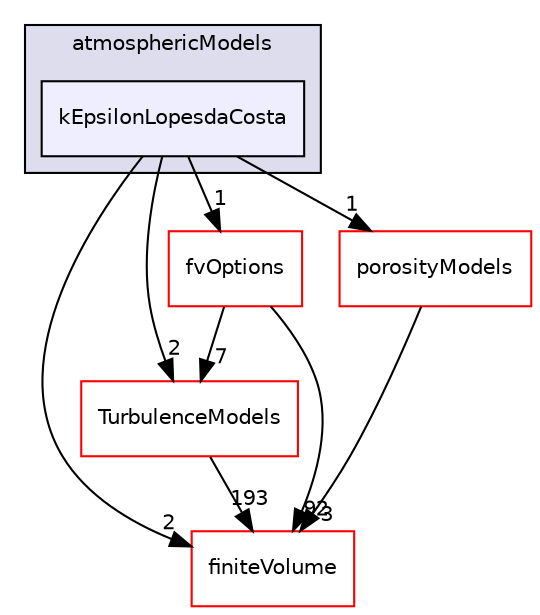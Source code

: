 digraph "src/atmosphericModels/kEpsilonLopesdaCosta" {
  bgcolor=transparent;
  compound=true
  node [ fontsize="10", fontname="Helvetica"];
  edge [ labelfontsize="10", labelfontname="Helvetica"];
  subgraph clusterdir_4a9baf6983ec67b07e9d3659c95a5fa6 {
    graph [ bgcolor="#ddddee", pencolor="black", label="atmosphericModels" fontname="Helvetica", fontsize="10", URL="dir_4a9baf6983ec67b07e9d3659c95a5fa6.html"]
  dir_7876842eb66f6a2256088aae7ce89734 [shape=box, label="kEpsilonLopesdaCosta", style="filled", fillcolor="#eeeeff", pencolor="black", URL="dir_7876842eb66f6a2256088aae7ce89734.html"];
  }
  dir_9bd15774b555cf7259a6fa18f99fe99b [shape=box label="finiteVolume" color="red" URL="dir_9bd15774b555cf7259a6fa18f99fe99b.html"];
  dir_1eda626aeac0f0ad2848c36acaa5d501 [shape=box label="TurbulenceModels" color="red" URL="dir_1eda626aeac0f0ad2848c36acaa5d501.html"];
  dir_73f7fd65ad0b49e2ce5fa7d967f92c63 [shape=box label="porosityModels" color="red" URL="dir_73f7fd65ad0b49e2ce5fa7d967f92c63.html"];
  dir_3feeed9f14097927738cfbd9bcefd859 [shape=box label="fvOptions" color="red" URL="dir_3feeed9f14097927738cfbd9bcefd859.html"];
  dir_7876842eb66f6a2256088aae7ce89734->dir_9bd15774b555cf7259a6fa18f99fe99b [headlabel="2", labeldistance=1.5 headhref="dir_000507_000814.html"];
  dir_7876842eb66f6a2256088aae7ce89734->dir_1eda626aeac0f0ad2848c36acaa5d501 [headlabel="2", labeldistance=1.5 headhref="dir_000507_002933.html"];
  dir_7876842eb66f6a2256088aae7ce89734->dir_73f7fd65ad0b49e2ce5fa7d967f92c63 [headlabel="1", labeldistance=1.5 headhref="dir_000507_000508.html"];
  dir_7876842eb66f6a2256088aae7ce89734->dir_3feeed9f14097927738cfbd9bcefd859 [headlabel="1", labeldistance=1.5 headhref="dir_000507_001441.html"];
  dir_1eda626aeac0f0ad2848c36acaa5d501->dir_9bd15774b555cf7259a6fa18f99fe99b [headlabel="193", labeldistance=1.5 headhref="dir_002933_000814.html"];
  dir_73f7fd65ad0b49e2ce5fa7d967f92c63->dir_9bd15774b555cf7259a6fa18f99fe99b [headlabel="3", labeldistance=1.5 headhref="dir_000508_000814.html"];
  dir_3feeed9f14097927738cfbd9bcefd859->dir_9bd15774b555cf7259a6fa18f99fe99b [headlabel="92", labeldistance=1.5 headhref="dir_001441_000814.html"];
  dir_3feeed9f14097927738cfbd9bcefd859->dir_1eda626aeac0f0ad2848c36acaa5d501 [headlabel="7", labeldistance=1.5 headhref="dir_001441_002933.html"];
}

